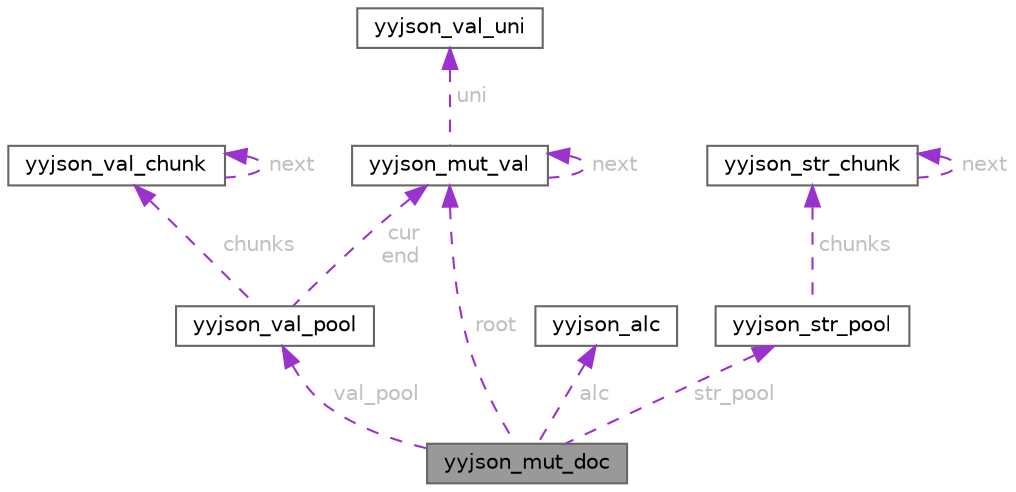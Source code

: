 digraph "yyjson_mut_doc"
{
 // LATEX_PDF_SIZE
  bgcolor="transparent";
  edge [fontname=Helvetica,fontsize=10,labelfontname=Helvetica,labelfontsize=10];
  node [fontname=Helvetica,fontsize=10,shape=box,height=0.2,width=0.4];
  Node1 [id="Node000001",label="yyjson_mut_doc",height=0.2,width=0.4,color="gray40", fillcolor="grey60", style="filled", fontcolor="black",tooltip=" "];
  Node2 -> Node1 [id="edge1_Node000001_Node000002",dir="back",color="darkorchid3",style="dashed",tooltip=" ",label=" root",fontcolor="grey" ];
  Node2 [id="Node000002",label="yyjson_mut_val",height=0.2,width=0.4,color="gray40", fillcolor="white", style="filled",URL="$structyyjson__mut__val.html",tooltip=" "];
  Node3 -> Node2 [id="edge2_Node000002_Node000003",dir="back",color="darkorchid3",style="dashed",tooltip=" ",label=" uni",fontcolor="grey" ];
  Node3 [id="Node000003",label="yyjson_val_uni",height=0.2,width=0.4,color="gray40", fillcolor="white", style="filled",URL="$unionyyjson__val__uni.html",tooltip=" "];
  Node2 -> Node2 [id="edge3_Node000002_Node000002",dir="back",color="darkorchid3",style="dashed",tooltip=" ",label=" next",fontcolor="grey" ];
  Node4 -> Node1 [id="edge4_Node000001_Node000004",dir="back",color="darkorchid3",style="dashed",tooltip=" ",label=" alc",fontcolor="grey" ];
  Node4 [id="Node000004",label="yyjson_alc",height=0.2,width=0.4,color="gray40", fillcolor="white", style="filled",URL="$structyyjson__alc.html",tooltip=" "];
  Node5 -> Node1 [id="edge5_Node000001_Node000005",dir="back",color="darkorchid3",style="dashed",tooltip=" ",label=" str_pool",fontcolor="grey" ];
  Node5 [id="Node000005",label="yyjson_str_pool",height=0.2,width=0.4,color="gray40", fillcolor="white", style="filled",URL="$structyyjson__str__pool.html",tooltip=" "];
  Node6 -> Node5 [id="edge6_Node000005_Node000006",dir="back",color="darkorchid3",style="dashed",tooltip=" ",label=" chunks",fontcolor="grey" ];
  Node6 [id="Node000006",label="yyjson_str_chunk",height=0.2,width=0.4,color="gray40", fillcolor="white", style="filled",URL="$structyyjson__str__chunk.html",tooltip=" "];
  Node6 -> Node6 [id="edge7_Node000006_Node000006",dir="back",color="darkorchid3",style="dashed",tooltip=" ",label=" next",fontcolor="grey" ];
  Node7 -> Node1 [id="edge8_Node000001_Node000007",dir="back",color="darkorchid3",style="dashed",tooltip=" ",label=" val_pool",fontcolor="grey" ];
  Node7 [id="Node000007",label="yyjson_val_pool",height=0.2,width=0.4,color="gray40", fillcolor="white", style="filled",URL="$structyyjson__val__pool.html",tooltip=" "];
  Node2 -> Node7 [id="edge9_Node000007_Node000002",dir="back",color="darkorchid3",style="dashed",tooltip=" ",label=" cur\nend",fontcolor="grey" ];
  Node8 -> Node7 [id="edge10_Node000007_Node000008",dir="back",color="darkorchid3",style="dashed",tooltip=" ",label=" chunks",fontcolor="grey" ];
  Node8 [id="Node000008",label="yyjson_val_chunk",height=0.2,width=0.4,color="gray40", fillcolor="white", style="filled",URL="$structyyjson__val__chunk.html",tooltip=" "];
  Node8 -> Node8 [id="edge11_Node000008_Node000008",dir="back",color="darkorchid3",style="dashed",tooltip=" ",label=" next",fontcolor="grey" ];
}
